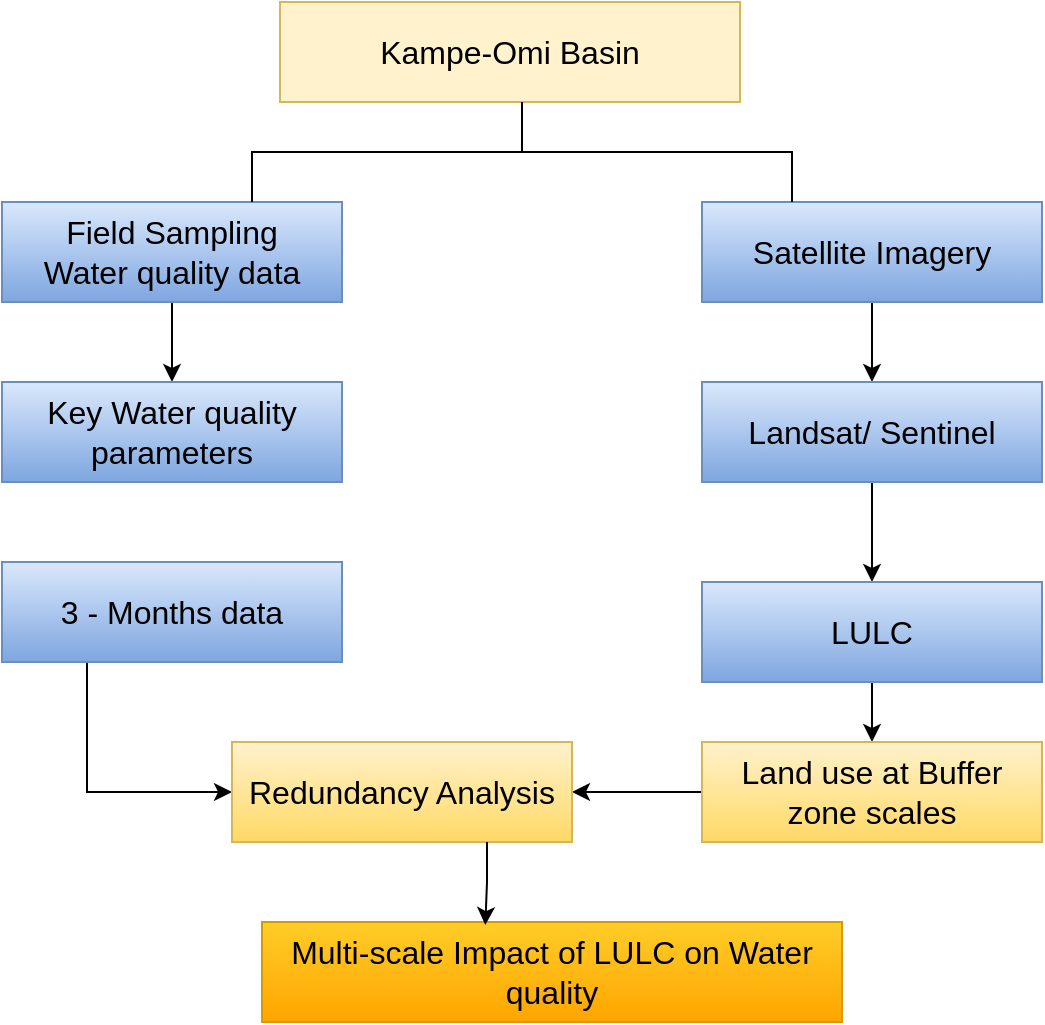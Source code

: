 <mxfile version="24.6.4" type="github">
  <diagram name="Page-1" id="aIkamIEVp2uBhIEronEP">
    <mxGraphModel dx="1032" dy="501" grid="1" gridSize="10" guides="1" tooltips="1" connect="1" arrows="1" fold="1" page="1" pageScale="1" pageWidth="827" pageHeight="1169" math="0" shadow="0">
      <root>
        <mxCell id="0" />
        <mxCell id="1" parent="0" />
        <mxCell id="DZSFm2XaWg4-zpIKm85a-2" value="&lt;font style=&quot;font-size: 16px;&quot;&gt;Kampe-Omi Basin&lt;/font&gt;" style="rounded=0;whiteSpace=wrap;html=1;fillColor=#fff2cc;strokeColor=#d6b656;" vertex="1" parent="1">
          <mxGeometry x="299" y="80" width="230" height="50" as="geometry" />
        </mxCell>
        <mxCell id="DZSFm2XaWg4-zpIKm85a-12" style="edgeStyle=orthogonalEdgeStyle;rounded=0;orthogonalLoop=1;jettySize=auto;html=1;exitX=0.5;exitY=1;exitDx=0;exitDy=0;entryX=0.5;entryY=0;entryDx=0;entryDy=0;" edge="1" parent="1" source="DZSFm2XaWg4-zpIKm85a-3" target="DZSFm2XaWg4-zpIKm85a-4">
          <mxGeometry relative="1" as="geometry" />
        </mxCell>
        <mxCell id="DZSFm2XaWg4-zpIKm85a-3" value="&lt;font style=&quot;font-size: 16px;&quot;&gt;Satellite Imagery&lt;/font&gt;" style="rounded=0;whiteSpace=wrap;html=1;fillColor=#dae8fc;gradientColor=#7ea6e0;strokeColor=#6c8ebf;" vertex="1" parent="1">
          <mxGeometry x="510" y="180" width="170" height="50" as="geometry" />
        </mxCell>
        <mxCell id="DZSFm2XaWg4-zpIKm85a-14" style="edgeStyle=orthogonalEdgeStyle;rounded=0;orthogonalLoop=1;jettySize=auto;html=1;exitX=0.5;exitY=1;exitDx=0;exitDy=0;entryX=0.5;entryY=0;entryDx=0;entryDy=0;" edge="1" parent="1" source="DZSFm2XaWg4-zpIKm85a-4" target="DZSFm2XaWg4-zpIKm85a-13">
          <mxGeometry relative="1" as="geometry" />
        </mxCell>
        <mxCell id="DZSFm2XaWg4-zpIKm85a-4" value="&lt;font style=&quot;font-size: 16px;&quot;&gt;Landsat/ Sentinel&lt;/font&gt;" style="rounded=0;whiteSpace=wrap;html=1;fillColor=#dae8fc;gradientColor=#7ea6e0;strokeColor=#6c8ebf;" vertex="1" parent="1">
          <mxGeometry x="510" y="270" width="170" height="50" as="geometry" />
        </mxCell>
        <mxCell id="DZSFm2XaWg4-zpIKm85a-7" style="edgeStyle=orthogonalEdgeStyle;rounded=0;orthogonalLoop=1;jettySize=auto;html=1;exitX=0.5;exitY=1;exitDx=0;exitDy=0;" edge="1" parent="1" source="DZSFm2XaWg4-zpIKm85a-5" target="DZSFm2XaWg4-zpIKm85a-6">
          <mxGeometry relative="1" as="geometry" />
        </mxCell>
        <mxCell id="DZSFm2XaWg4-zpIKm85a-5" value="&lt;font style=&quot;font-size: 16px;&quot;&gt;Field Sampling&lt;/font&gt;&lt;div&gt;&lt;font style=&quot;font-size: 16px;&quot;&gt;Water quality data&lt;/font&gt;&lt;/div&gt;" style="rounded=0;whiteSpace=wrap;html=1;fillColor=#dae8fc;gradientColor=#7ea6e0;strokeColor=#6c8ebf;" vertex="1" parent="1">
          <mxGeometry x="160" y="180" width="170" height="50" as="geometry" />
        </mxCell>
        <mxCell id="DZSFm2XaWg4-zpIKm85a-6" value="&lt;span style=&quot;font-size: 16px;&quot;&gt;Key Water quality parameters&lt;/span&gt;" style="rounded=0;whiteSpace=wrap;html=1;fillColor=#dae8fc;gradientColor=#7ea6e0;strokeColor=#6c8ebf;" vertex="1" parent="1">
          <mxGeometry x="160" y="270" width="170" height="50" as="geometry" />
        </mxCell>
        <mxCell id="DZSFm2XaWg4-zpIKm85a-10" value="" style="strokeWidth=1;html=1;shape=mxgraph.flowchart.annotation_2;align=left;labelPosition=right;pointerEvents=1;rotation=90;" vertex="1" parent="1">
          <mxGeometry x="395" y="20" width="50" height="270" as="geometry" />
        </mxCell>
        <mxCell id="DZSFm2XaWg4-zpIKm85a-17" style="edgeStyle=orthogonalEdgeStyle;rounded=0;orthogonalLoop=1;jettySize=auto;html=1;exitX=0.5;exitY=1;exitDx=0;exitDy=0;entryX=0.5;entryY=0;entryDx=0;entryDy=0;" edge="1" parent="1" source="DZSFm2XaWg4-zpIKm85a-13" target="DZSFm2XaWg4-zpIKm85a-16">
          <mxGeometry relative="1" as="geometry" />
        </mxCell>
        <mxCell id="DZSFm2XaWg4-zpIKm85a-13" value="&lt;font style=&quot;font-size: 16px;&quot;&gt;LULC&lt;/font&gt;" style="rounded=0;whiteSpace=wrap;html=1;fillColor=#dae8fc;gradientColor=#7ea6e0;strokeColor=#6c8ebf;" vertex="1" parent="1">
          <mxGeometry x="510" y="370" width="170" height="50" as="geometry" />
        </mxCell>
        <mxCell id="DZSFm2XaWg4-zpIKm85a-20" style="edgeStyle=orthogonalEdgeStyle;rounded=0;orthogonalLoop=1;jettySize=auto;html=1;exitX=0.25;exitY=1;exitDx=0;exitDy=0;entryX=0;entryY=0.5;entryDx=0;entryDy=0;" edge="1" parent="1" source="DZSFm2XaWg4-zpIKm85a-15" target="DZSFm2XaWg4-zpIKm85a-18">
          <mxGeometry relative="1" as="geometry" />
        </mxCell>
        <mxCell id="DZSFm2XaWg4-zpIKm85a-15" value="&lt;span style=&quot;font-size: 16px;&quot;&gt;3 - Months data&lt;/span&gt;" style="rounded=0;whiteSpace=wrap;html=1;fillColor=#dae8fc;gradientColor=#7ea6e0;strokeColor=#6c8ebf;" vertex="1" parent="1">
          <mxGeometry x="160" y="360" width="170" height="50" as="geometry" />
        </mxCell>
        <mxCell id="DZSFm2XaWg4-zpIKm85a-19" style="edgeStyle=orthogonalEdgeStyle;rounded=0;orthogonalLoop=1;jettySize=auto;html=1;exitX=0;exitY=0.5;exitDx=0;exitDy=0;entryX=1;entryY=0.5;entryDx=0;entryDy=0;" edge="1" parent="1" source="DZSFm2XaWg4-zpIKm85a-16" target="DZSFm2XaWg4-zpIKm85a-18">
          <mxGeometry relative="1" as="geometry">
            <mxPoint x="450" y="475" as="targetPoint" />
          </mxGeometry>
        </mxCell>
        <mxCell id="DZSFm2XaWg4-zpIKm85a-16" value="&lt;font style=&quot;font-size: 16px;&quot;&gt;Land use at Buffer zone scales&lt;/font&gt;" style="rounded=0;whiteSpace=wrap;html=1;fillColor=#fff2cc;gradientColor=#ffd966;strokeColor=#d6b656;" vertex="1" parent="1">
          <mxGeometry x="510" y="450" width="170" height="50" as="geometry" />
        </mxCell>
        <mxCell id="DZSFm2XaWg4-zpIKm85a-18" value="&lt;span style=&quot;font-size: 16px;&quot;&gt;Redundancy Analysis&lt;/span&gt;" style="rounded=0;whiteSpace=wrap;html=1;fillColor=#fff2cc;gradientColor=#ffd966;strokeColor=#d6b656;" vertex="1" parent="1">
          <mxGeometry x="275" y="450" width="170" height="50" as="geometry" />
        </mxCell>
        <mxCell id="DZSFm2XaWg4-zpIKm85a-21" value="&lt;span style=&quot;font-size: 16px;&quot;&gt;Multi-scale Impact of LULC on Water quality&lt;/span&gt;" style="rounded=0;whiteSpace=wrap;html=1;fillColor=#ffcd28;gradientColor=#ffa500;strokeColor=#d79b00;" vertex="1" parent="1">
          <mxGeometry x="290" y="540" width="290" height="50" as="geometry" />
        </mxCell>
        <mxCell id="DZSFm2XaWg4-zpIKm85a-22" style="edgeStyle=orthogonalEdgeStyle;rounded=0;orthogonalLoop=1;jettySize=auto;html=1;exitX=0.75;exitY=1;exitDx=0;exitDy=0;entryX=0.385;entryY=0.031;entryDx=0;entryDy=0;entryPerimeter=0;" edge="1" parent="1" source="DZSFm2XaWg4-zpIKm85a-18" target="DZSFm2XaWg4-zpIKm85a-21">
          <mxGeometry relative="1" as="geometry" />
        </mxCell>
      </root>
    </mxGraphModel>
  </diagram>
</mxfile>
